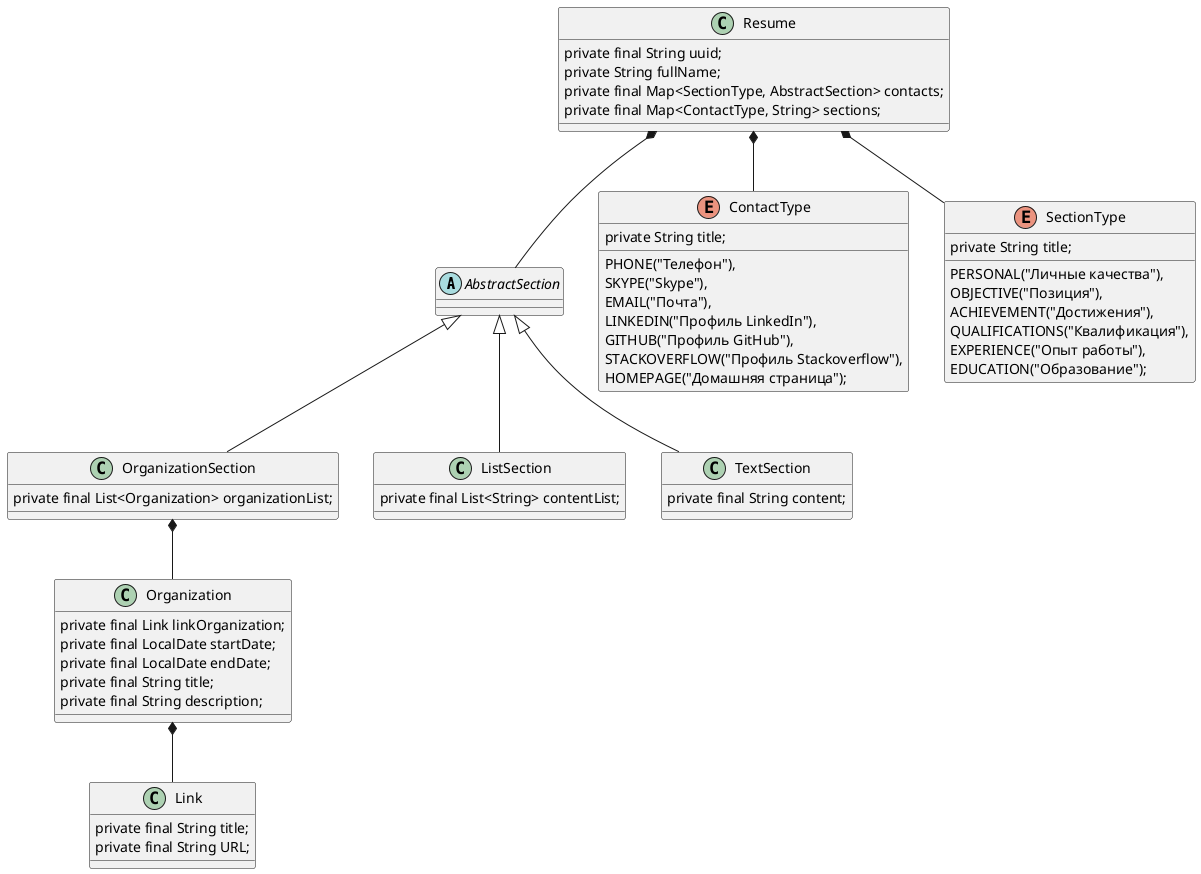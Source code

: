 @startuml

abstract class AbstractSection {
}

class Link {
    private final String title;
    private final String URL;
}

enum ContactType {
    PHONE("Телефон"),
    SKYPE("Skype"),
    EMAIL("Почта"),
    LINKEDIN("Профиль LinkedIn"),
    GITHUB("Профиль GitHub"),
    STACKOVERFLOW("Профиль Stackoverflow"),
    HOMEPAGE("Домашняя страница");

    private String title;
}

enum SectionType {
    PERSONAL("Личные качества"),
    OBJECTIVE("Позиция"),
    ACHIEVEMENT("Достижения"),
    QUALIFICATIONS("Квалификация"),
    EXPERIENCE("Опыт работы"),
    EDUCATION("Образование");

    private String title;
}

class Organization {
    private final Link linkOrganization;
    private final LocalDate startDate;
    private final LocalDate endDate;
    private final String title;
    private final String description;
    }

 class OrganizationSection extends AbstractSection {
        private final List<Organization> organizationList;
  }

  class Resume {
      private final String uuid;
      private String fullName;
      private final Map<SectionType, AbstractSection> contacts;
      private final Map<ContactType, String> sections;
      }

  class ListSection extends AbstractSection {
      private final List<String> contentList;
      }
 class TextSection extends AbstractSection {
          private final String content;
          }
 Resume *-- AbstractSection
 Resume *-- SectionType
 Resume *-- ContactType
 OrganizationSection *-- Organization
 Organization *-- Link
@enduml